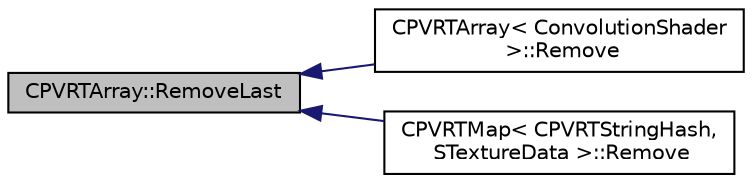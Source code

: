 digraph "CPVRTArray::RemoveLast"
{
  edge [fontname="Helvetica",fontsize="10",labelfontname="Helvetica",labelfontsize="10"];
  node [fontname="Helvetica",fontsize="10",shape=record];
  rankdir="LR";
  Node1 [label="CPVRTArray::RemoveLast",height=0.2,width=0.4,color="black", fillcolor="grey75", style="filled", fontcolor="black"];
  Node1 -> Node2 [dir="back",color="midnightblue",fontsize="10",style="solid",fontname="Helvetica"];
  Node2 [label="CPVRTArray\< ConvolutionShader\l \>::Remove",height=0.2,width=0.4,color="black", fillcolor="white", style="filled",URL="$class_c_p_v_r_t_array.html#a152331cd27411d227f7dfaa995ffed01",tooltip="Removes an element from the array. "];
  Node1 -> Node3 [dir="back",color="midnightblue",fontsize="10",style="solid",fontname="Helvetica"];
  Node3 [label="CPVRTMap\< CPVRTStringHash,\l STextureData \>::Remove",height=0.2,width=0.4,color="black", fillcolor="white", style="filled",URL="$singleton_c_p_v_r_t_map.html#a6fae78bce2b89a6fe484ef87a9755ef6",tooltip="Removes an element from the map if it exists. "];
}
